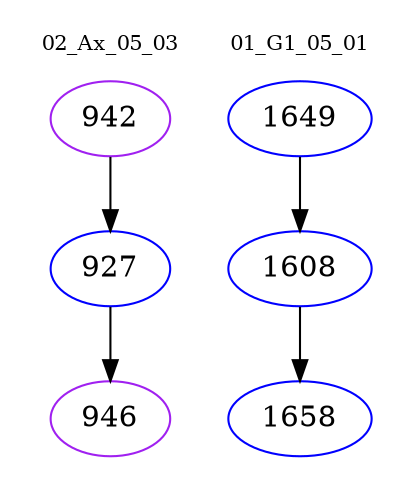 digraph{
subgraph cluster_0 {
color = white
label = "02_Ax_05_03";
fontsize=10;
T0_942 [label="942", color="purple"]
T0_942 -> T0_927 [color="black"]
T0_927 [label="927", color="blue"]
T0_927 -> T0_946 [color="black"]
T0_946 [label="946", color="purple"]
}
subgraph cluster_1 {
color = white
label = "01_G1_05_01";
fontsize=10;
T1_1649 [label="1649", color="blue"]
T1_1649 -> T1_1608 [color="black"]
T1_1608 [label="1608", color="blue"]
T1_1608 -> T1_1658 [color="black"]
T1_1658 [label="1658", color="blue"]
}
}
